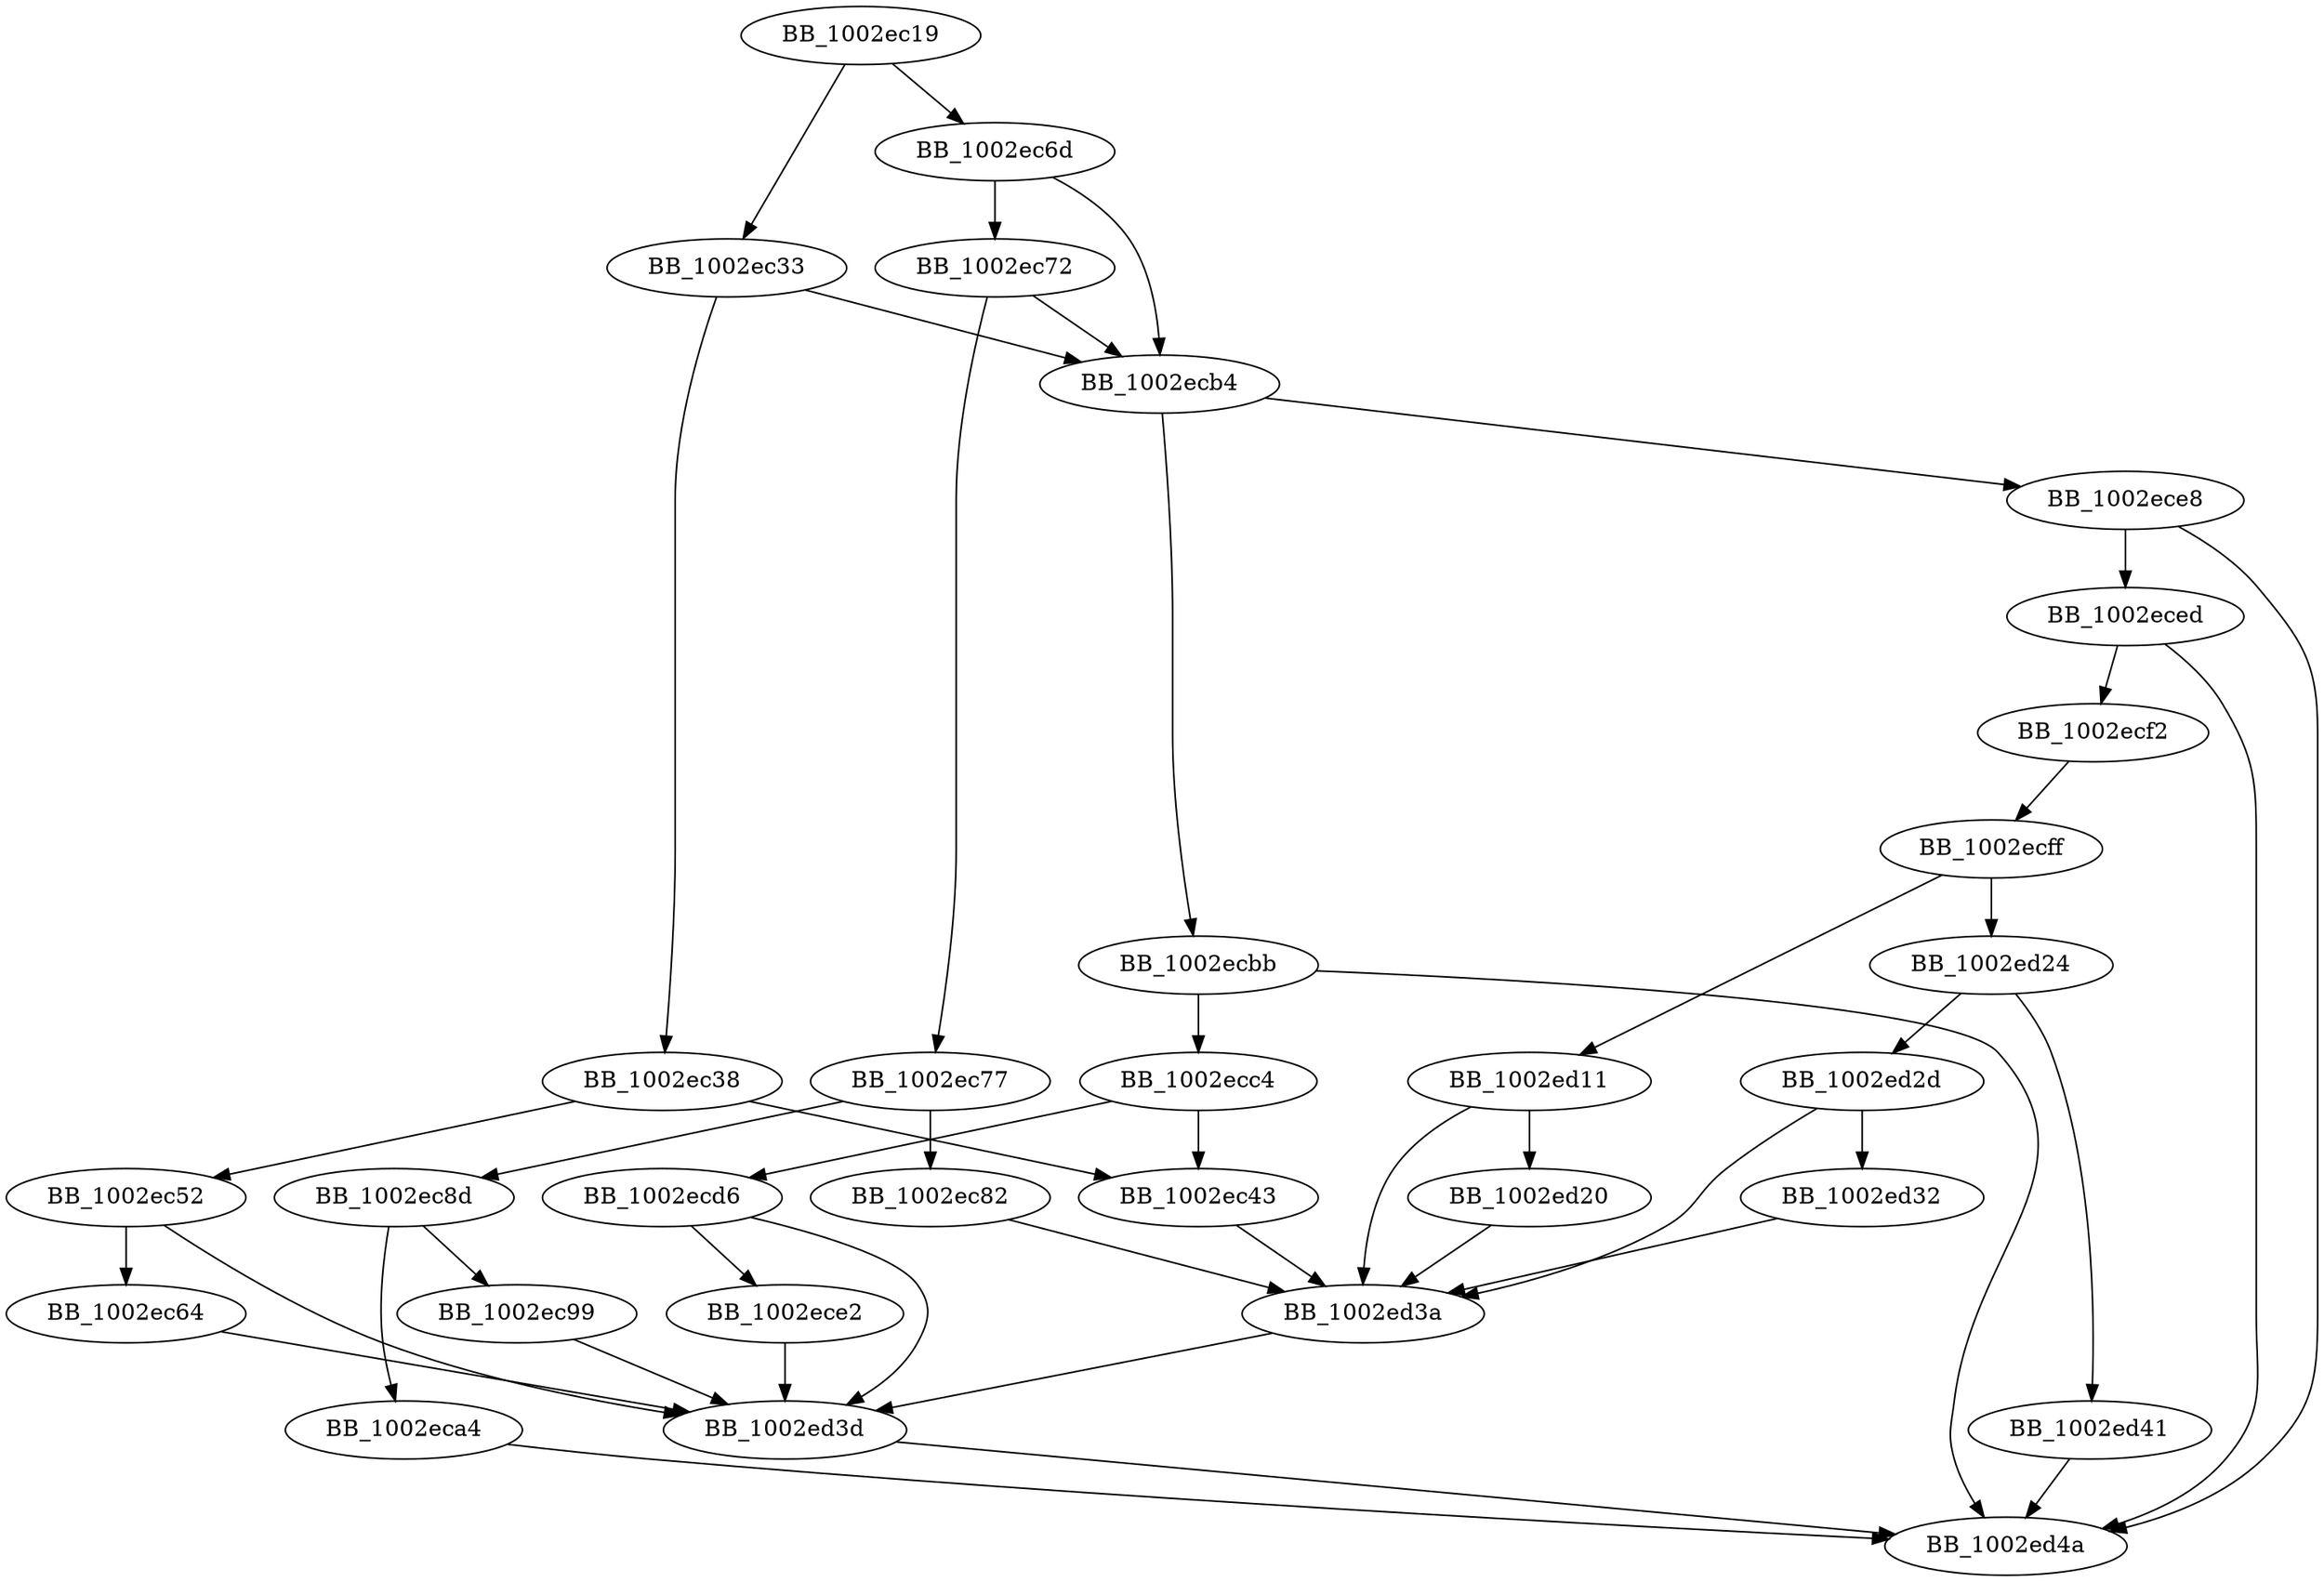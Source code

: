 DiGraph __powhlp{
BB_1002ec19->BB_1002ec33
BB_1002ec19->BB_1002ec6d
BB_1002ec33->BB_1002ec38
BB_1002ec33->BB_1002ecb4
BB_1002ec38->BB_1002ec43
BB_1002ec38->BB_1002ec52
BB_1002ec43->BB_1002ed3a
BB_1002ec52->BB_1002ec64
BB_1002ec52->BB_1002ed3d
BB_1002ec64->BB_1002ed3d
BB_1002ec6d->BB_1002ec72
BB_1002ec6d->BB_1002ecb4
BB_1002ec72->BB_1002ec77
BB_1002ec72->BB_1002ecb4
BB_1002ec77->BB_1002ec82
BB_1002ec77->BB_1002ec8d
BB_1002ec82->BB_1002ed3a
BB_1002ec8d->BB_1002ec99
BB_1002ec8d->BB_1002eca4
BB_1002ec99->BB_1002ed3d
BB_1002eca4->BB_1002ed4a
BB_1002ecb4->BB_1002ecbb
BB_1002ecb4->BB_1002ece8
BB_1002ecbb->BB_1002ecc4
BB_1002ecbb->BB_1002ed4a
BB_1002ecc4->BB_1002ec43
BB_1002ecc4->BB_1002ecd6
BB_1002ecd6->BB_1002ece2
BB_1002ecd6->BB_1002ed3d
BB_1002ece2->BB_1002ed3d
BB_1002ece8->BB_1002eced
BB_1002ece8->BB_1002ed4a
BB_1002eced->BB_1002ecf2
BB_1002eced->BB_1002ed4a
BB_1002ecf2->BB_1002ecff
BB_1002ecff->BB_1002ed11
BB_1002ecff->BB_1002ed24
BB_1002ed11->BB_1002ed20
BB_1002ed11->BB_1002ed3a
BB_1002ed20->BB_1002ed3a
BB_1002ed24->BB_1002ed2d
BB_1002ed24->BB_1002ed41
BB_1002ed2d->BB_1002ed32
BB_1002ed2d->BB_1002ed3a
BB_1002ed32->BB_1002ed3a
BB_1002ed3a->BB_1002ed3d
BB_1002ed3d->BB_1002ed4a
BB_1002ed41->BB_1002ed4a
}
